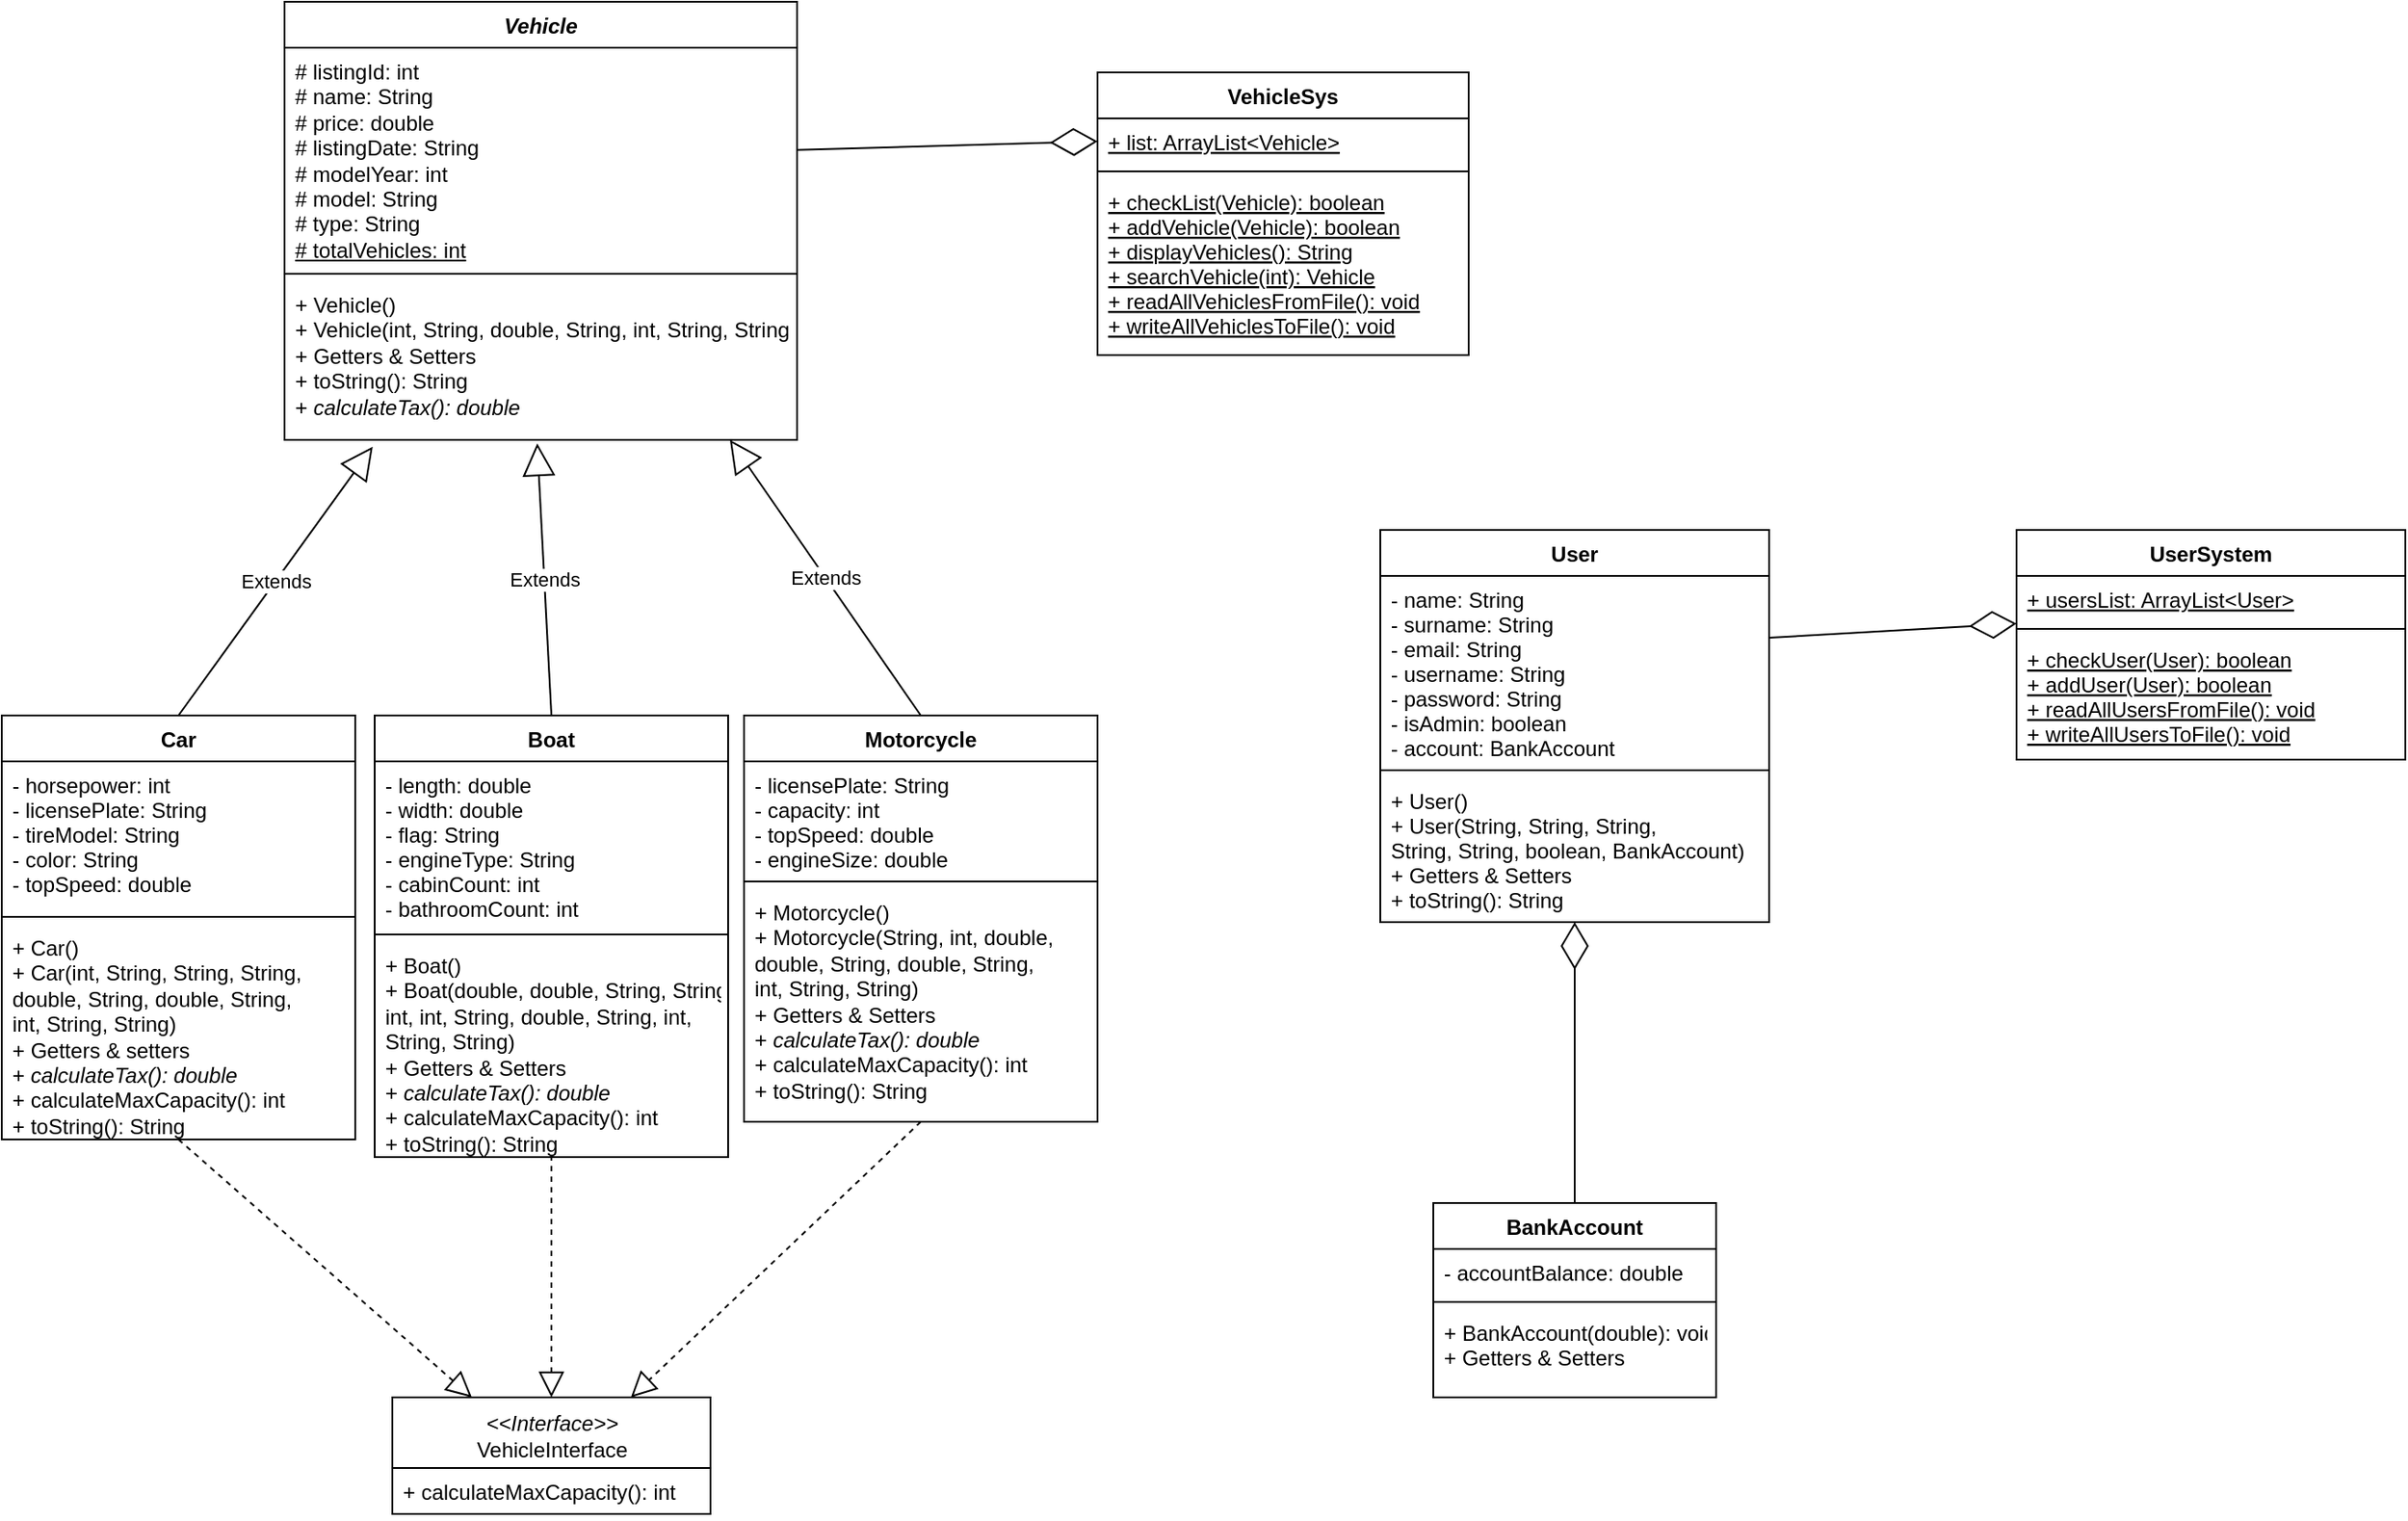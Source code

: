 <mxfile version="12.4.3" type="github" pages="1">
  <diagram id="-B1ppT6hz_5FP_6IwFYu" name="Page-1">
    <mxGraphModel dx="1550" dy="841" grid="1" gridSize="10" guides="1" tooltips="1" connect="1" arrows="1" fold="1" page="1" pageScale="1" pageWidth="1500" pageHeight="1500" math="0" shadow="0">
      <root>
        <mxCell id="0"/>
        <mxCell id="1" parent="0"/>
        <mxCell id="MA55_t0_zQ04JRDkS3So-1" value="Vehicle" style="swimlane;fontStyle=3;align=center;verticalAlign=top;childLayout=stackLayout;horizontal=1;startSize=26;horizontalStack=0;resizeParent=1;resizeParentMax=0;resizeLast=0;collapsible=1;marginBottom=0;" parent="1" vertex="1">
          <mxGeometry x="240" y="460" width="290" height="248" as="geometry"/>
        </mxCell>
        <mxCell id="MA55_t0_zQ04JRDkS3So-2" value="# listingId: int&lt;br&gt;# name: String&lt;br&gt;# price: double&lt;br&gt;# listingDate: String&lt;br&gt;# modelYear: int&lt;br&gt;# model: String&lt;br&gt;&lt;div&gt;# type: String&lt;u&gt;&lt;br&gt;&lt;/u&gt;&lt;/div&gt;&lt;div&gt;&lt;u&gt;# totalVehicles: int&lt;/u&gt;&lt;/div&gt;" style="text;strokeColor=none;fillColor=none;align=left;verticalAlign=top;spacingLeft=4;spacingRight=4;overflow=hidden;rotatable=0;points=[[0,0.5],[1,0.5]];portConstraint=eastwest;html=1;" parent="MA55_t0_zQ04JRDkS3So-1" vertex="1">
          <mxGeometry y="26" width="290" height="124" as="geometry"/>
        </mxCell>
        <mxCell id="MA55_t0_zQ04JRDkS3So-3" value="" style="line;strokeWidth=1;fillColor=none;align=left;verticalAlign=middle;spacingTop=-1;spacingLeft=3;spacingRight=3;rotatable=0;labelPosition=right;points=[];portConstraint=eastwest;" parent="MA55_t0_zQ04JRDkS3So-1" vertex="1">
          <mxGeometry y="150" width="290" height="8" as="geometry"/>
        </mxCell>
        <mxCell id="MA55_t0_zQ04JRDkS3So-4" value="+ Vehicle()&lt;br&gt;+ Vehicle(int, String, double, String, int, String, String)&lt;br&gt;&lt;div&gt;+ Getters &amp;amp; Setters&lt;/div&gt;&lt;div&gt;+ toString(): String&lt;/div&gt;&lt;div&gt;+&lt;i&gt; calculateTax(): double&lt;/i&gt;&lt;/div&gt;" style="text;strokeColor=none;fillColor=none;align=left;verticalAlign=top;spacingLeft=4;spacingRight=4;overflow=hidden;rotatable=0;points=[[0,0.5],[1,0.5]];portConstraint=eastwest;html=1;" parent="MA55_t0_zQ04JRDkS3So-1" vertex="1">
          <mxGeometry y="158" width="290" height="90" as="geometry"/>
        </mxCell>
        <mxCell id="MA55_t0_zQ04JRDkS3So-5" value="Car" style="swimlane;fontStyle=1;align=center;verticalAlign=top;childLayout=stackLayout;horizontal=1;startSize=26;horizontalStack=0;resizeParent=1;resizeParentMax=0;resizeLast=0;collapsible=1;marginBottom=0;" parent="1" vertex="1">
          <mxGeometry x="80" y="864" width="200" height="240" as="geometry"/>
        </mxCell>
        <mxCell id="MA55_t0_zQ04JRDkS3So-6" value="- horsepower: int&#xa;- licensePlate: String&#xa;- tireModel: String&#xa;- color: String&#xa;- topSpeed: double&#xa;" style="text;strokeColor=none;fillColor=none;align=left;verticalAlign=top;spacingLeft=4;spacingRight=4;overflow=hidden;rotatable=0;points=[[0,0.5],[1,0.5]];portConstraint=eastwest;" parent="MA55_t0_zQ04JRDkS3So-5" vertex="1">
          <mxGeometry y="26" width="200" height="84" as="geometry"/>
        </mxCell>
        <mxCell id="MA55_t0_zQ04JRDkS3So-7" value="" style="line;strokeWidth=1;fillColor=none;align=left;verticalAlign=middle;spacingTop=-1;spacingLeft=3;spacingRight=3;rotatable=0;labelPosition=right;points=[];portConstraint=eastwest;" parent="MA55_t0_zQ04JRDkS3So-5" vertex="1">
          <mxGeometry y="110" width="200" height="8" as="geometry"/>
        </mxCell>
        <mxCell id="MA55_t0_zQ04JRDkS3So-8" value="+ Car()&lt;br&gt;+ Car(int, String, String, String,&lt;br&gt;double, String, double, String,&lt;br&gt;int, String, String)&lt;br&gt;+ Getters &amp;amp; setters&lt;br&gt;+ &lt;i&gt;calculateTax(): double&lt;/i&gt;&lt;br&gt;+ calculateMaxCapacity(): int&lt;br&gt;+ toString(): String" style="text;strokeColor=none;fillColor=none;align=left;verticalAlign=top;spacingLeft=4;spacingRight=4;overflow=hidden;rotatable=0;points=[[0,0.5],[1,0.5]];portConstraint=eastwest;html=1;" parent="MA55_t0_zQ04JRDkS3So-5" vertex="1">
          <mxGeometry y="118" width="200" height="122" as="geometry"/>
        </mxCell>
        <mxCell id="osiSDmEnFBa9YtkusUpC-1" value="Boat" style="swimlane;fontStyle=1;align=center;verticalAlign=top;childLayout=stackLayout;horizontal=1;startSize=26;horizontalStack=0;resizeParent=1;resizeParentMax=0;resizeLast=0;collapsible=1;marginBottom=0;" parent="1" vertex="1">
          <mxGeometry x="291" y="864" width="200" height="250" as="geometry"/>
        </mxCell>
        <mxCell id="osiSDmEnFBa9YtkusUpC-2" value="- length: double&#xa;- width: double&#xa;- flag: String&#xa;- engineType: String&#xa;- cabinCount: int&#xa;- bathroomCount: int&#xa;" style="text;strokeColor=none;fillColor=none;align=left;verticalAlign=top;spacingLeft=4;spacingRight=4;overflow=hidden;rotatable=0;points=[[0,0.5],[1,0.5]];portConstraint=eastwest;" parent="osiSDmEnFBa9YtkusUpC-1" vertex="1">
          <mxGeometry y="26" width="200" height="94" as="geometry"/>
        </mxCell>
        <mxCell id="osiSDmEnFBa9YtkusUpC-3" value="" style="line;strokeWidth=1;fillColor=none;align=left;verticalAlign=middle;spacingTop=-1;spacingLeft=3;spacingRight=3;rotatable=0;labelPosition=right;points=[];portConstraint=eastwest;" parent="osiSDmEnFBa9YtkusUpC-1" vertex="1">
          <mxGeometry y="120" width="200" height="8" as="geometry"/>
        </mxCell>
        <mxCell id="osiSDmEnFBa9YtkusUpC-4" value="+ Boat()&lt;br&gt;+ Boat(double, double, String, String&lt;br&gt;int, int, String, double, String, int, &lt;br&gt;String, String)&lt;br&gt;&lt;div&gt;+ Getters &amp;amp; Setters&lt;/div&gt;&lt;div&gt;+ &lt;i&gt;calculateTax(): double&lt;/i&gt;&lt;/div&gt;+ calculateMaxCapacity(): int&lt;br&gt;+ toString(): String" style="text;strokeColor=none;fillColor=none;align=left;verticalAlign=top;spacingLeft=4;spacingRight=4;overflow=hidden;rotatable=0;points=[[0,0.5],[1,0.5]];portConstraint=eastwest;fontStyle=0;html=1;" parent="osiSDmEnFBa9YtkusUpC-1" vertex="1">
          <mxGeometry y="128" width="200" height="122" as="geometry"/>
        </mxCell>
        <mxCell id="osiSDmEnFBa9YtkusUpC-5" value="Motorcycle" style="swimlane;fontStyle=1;align=center;verticalAlign=top;childLayout=stackLayout;horizontal=1;startSize=26;horizontalStack=0;resizeParent=1;resizeParentMax=0;resizeLast=0;collapsible=1;marginBottom=0;" parent="1" vertex="1">
          <mxGeometry x="500" y="864" width="200" height="230" as="geometry">
            <mxRectangle x="440" y="634" width="100" height="26" as="alternateBounds"/>
          </mxGeometry>
        </mxCell>
        <mxCell id="osiSDmEnFBa9YtkusUpC-6" value="- licensePlate: String&#xa;- capacity: int&#xa;- topSpeed: double&#xa;- engineSize: double&#xa;" style="text;strokeColor=none;fillColor=none;align=left;verticalAlign=top;spacingLeft=4;spacingRight=4;overflow=hidden;rotatable=0;points=[[0,0.5],[1,0.5]];portConstraint=eastwest;" parent="osiSDmEnFBa9YtkusUpC-5" vertex="1">
          <mxGeometry y="26" width="200" height="64" as="geometry"/>
        </mxCell>
        <mxCell id="osiSDmEnFBa9YtkusUpC-7" value="" style="line;strokeWidth=1;fillColor=none;align=left;verticalAlign=middle;spacingTop=-1;spacingLeft=3;spacingRight=3;rotatable=0;labelPosition=right;points=[];portConstraint=eastwest;" parent="osiSDmEnFBa9YtkusUpC-5" vertex="1">
          <mxGeometry y="90" width="200" height="8" as="geometry"/>
        </mxCell>
        <mxCell id="osiSDmEnFBa9YtkusUpC-8" value="+ Motorcycle()&lt;br&gt;+ Motorcycle(String, int, double,&lt;br&gt;double, String, double, String, &lt;br&gt;int, String, String)&lt;br&gt;+ Getters &amp;amp; Setters&lt;br&gt;+ &lt;i&gt;calculateTax(): double&lt;/i&gt;&lt;br&gt;+ calculateMaxCapacity(): int&lt;br&gt;+ toString(): String" style="text;strokeColor=none;fillColor=none;align=left;verticalAlign=top;spacingLeft=4;spacingRight=4;overflow=hidden;rotatable=0;points=[[0,0.5],[1,0.5]];portConstraint=eastwest;html=1;" parent="osiSDmEnFBa9YtkusUpC-5" vertex="1">
          <mxGeometry y="98" width="200" height="132" as="geometry"/>
        </mxCell>
        <mxCell id="Wsog8xhASZG21VbPrZgl-1" value="Extends" style="endArrow=block;endSize=16;endFill=0;html=1;exitX=0.5;exitY=0;exitDx=0;exitDy=0;entryX=0.493;entryY=1.022;entryDx=0;entryDy=0;entryPerimeter=0;" parent="1" source="osiSDmEnFBa9YtkusUpC-1" target="MA55_t0_zQ04JRDkS3So-4" edge="1">
          <mxGeometry width="160" relative="1" as="geometry">
            <mxPoint x="311" y="790" as="sourcePoint"/>
            <mxPoint x="400" y="760" as="targetPoint"/>
          </mxGeometry>
        </mxCell>
        <mxCell id="Wsog8xhASZG21VbPrZgl-2" value="Extends" style="endArrow=block;endSize=16;endFill=0;html=1;exitX=0.5;exitY=0;exitDx=0;exitDy=0;entryX=0.172;entryY=1.043;entryDx=0;entryDy=0;entryPerimeter=0;" parent="1" source="MA55_t0_zQ04JRDkS3So-5" target="MA55_t0_zQ04JRDkS3So-4" edge="1">
          <mxGeometry width="160" relative="1" as="geometry">
            <mxPoint x="211" y="780" as="sourcePoint"/>
            <mxPoint x="290" y="750" as="targetPoint"/>
          </mxGeometry>
        </mxCell>
        <mxCell id="Wsog8xhASZG21VbPrZgl-3" value="Extends" style="endArrow=block;endSize=16;endFill=0;html=1;exitX=0.5;exitY=0;exitDx=0;exitDy=0;entryX=0.869;entryY=1;entryDx=0;entryDy=0;entryPerimeter=0;" parent="1" source="osiSDmEnFBa9YtkusUpC-5" target="MA55_t0_zQ04JRDkS3So-4" edge="1">
          <mxGeometry width="160" relative="1" as="geometry">
            <mxPoint x="502" y="864" as="sourcePoint"/>
            <mxPoint x="490" y="760" as="targetPoint"/>
          </mxGeometry>
        </mxCell>
        <mxCell id="u7Z1UTMWD-o3jPnELLZr-2" value="&lt;p style=&quot;margin: 0px ; margin-top: 4px ; text-align: center&quot;&gt;&lt;i&gt;&amp;lt;&amp;lt;Interface&amp;gt;&amp;gt;&lt;/i&gt;&lt;br&gt;VehicleInterface&lt;br&gt;&lt;/p&gt;" style="swimlane;fontStyle=0;childLayout=stackLayout;horizontal=1;startSize=40;fillColor=none;horizontalStack=0;resizeParent=1;resizeParentMax=0;resizeLast=0;collapsible=1;marginBottom=0;html=1;" parent="1" vertex="1">
          <mxGeometry x="301" y="1250" width="180" height="66" as="geometry"/>
        </mxCell>
        <mxCell id="u7Z1UTMWD-o3jPnELLZr-3" value="+ calculateMaxCapacity(): int" style="text;strokeColor=none;fillColor=none;align=left;verticalAlign=top;spacingLeft=4;spacingRight=4;overflow=hidden;rotatable=0;points=[[0,0.5],[1,0.5]];portConstraint=eastwest;" parent="u7Z1UTMWD-o3jPnELLZr-2" vertex="1">
          <mxGeometry y="40" width="180" height="26" as="geometry"/>
        </mxCell>
        <mxCell id="u7Z1UTMWD-o3jPnELLZr-6" value="" style="endArrow=block;dashed=1;endFill=0;endSize=12;html=1;exitX=0.5;exitY=1;exitDx=0;exitDy=0;exitPerimeter=0;entryX=0.25;entryY=0;entryDx=0;entryDy=0;" parent="1" source="MA55_t0_zQ04JRDkS3So-8" target="u7Z1UTMWD-o3jPnELLZr-2" edge="1">
          <mxGeometry width="160" relative="1" as="geometry">
            <mxPoint x="180" y="1200" as="sourcePoint"/>
            <mxPoint x="340" y="1200" as="targetPoint"/>
          </mxGeometry>
        </mxCell>
        <mxCell id="u7Z1UTMWD-o3jPnELLZr-7" value="" style="endArrow=block;dashed=1;endFill=0;endSize=12;html=1;exitX=0.5;exitY=0.992;exitDx=0;exitDy=0;exitPerimeter=0;entryX=0.5;entryY=0;entryDx=0;entryDy=0;" parent="1" source="osiSDmEnFBa9YtkusUpC-4" target="u7Z1UTMWD-o3jPnELLZr-2" edge="1">
          <mxGeometry width="160" relative="1" as="geometry">
            <mxPoint x="375.5" y="1114" as="sourcePoint"/>
            <mxPoint x="586.5" y="1250" as="targetPoint"/>
          </mxGeometry>
        </mxCell>
        <mxCell id="u7Z1UTMWD-o3jPnELLZr-8" value="" style="endArrow=block;dashed=1;endFill=0;endSize=12;html=1;exitX=0.5;exitY=1;exitDx=0;exitDy=0;exitPerimeter=0;entryX=0.75;entryY=0;entryDx=0;entryDy=0;" parent="1" source="osiSDmEnFBa9YtkusUpC-8" target="u7Z1UTMWD-o3jPnELLZr-2" edge="1">
          <mxGeometry width="160" relative="1" as="geometry">
            <mxPoint x="594.5" y="1094" as="sourcePoint"/>
            <mxPoint x="805.5" y="1230" as="targetPoint"/>
          </mxGeometry>
        </mxCell>
        <mxCell id="kv0yy4VYP6Upgk7bpCAp-1" value="User&#xa;" style="swimlane;fontStyle=1;align=center;verticalAlign=top;childLayout=stackLayout;horizontal=1;startSize=26;horizontalStack=0;resizeParent=1;resizeParentMax=0;resizeLast=0;collapsible=1;marginBottom=0;" parent="1" vertex="1">
          <mxGeometry x="860" y="759" width="220" height="222" as="geometry"/>
        </mxCell>
        <mxCell id="kv0yy4VYP6Upgk7bpCAp-2" value="- name: String&#xa;- surname: String&#xa;- email: String&#xa;- username: String&#xa;- password: String&#xa;- isAdmin: boolean&#xa;- account: BankAccount" style="text;strokeColor=none;fillColor=none;align=left;verticalAlign=top;spacingLeft=4;spacingRight=4;overflow=hidden;rotatable=0;points=[[0,0.5],[1,0.5]];portConstraint=eastwest;" parent="kv0yy4VYP6Upgk7bpCAp-1" vertex="1">
          <mxGeometry y="26" width="220" height="106" as="geometry"/>
        </mxCell>
        <mxCell id="kv0yy4VYP6Upgk7bpCAp-3" value="" style="line;strokeWidth=1;fillColor=none;align=left;verticalAlign=middle;spacingTop=-1;spacingLeft=3;spacingRight=3;rotatable=0;labelPosition=right;points=[];portConstraint=eastwest;" parent="kv0yy4VYP6Upgk7bpCAp-1" vertex="1">
          <mxGeometry y="132" width="220" height="8" as="geometry"/>
        </mxCell>
        <mxCell id="kv0yy4VYP6Upgk7bpCAp-4" value="+ User()&#xa;+ User(String, String, String,&#xa;String, String, boolean, BankAccount)&#xa;+ Getters &amp; Setters&#xa;+ toString(): String" style="text;strokeColor=none;fillColor=none;align=left;verticalAlign=top;spacingLeft=4;spacingRight=4;overflow=hidden;rotatable=0;points=[[0,0.5],[1,0.5]];portConstraint=eastwest;" parent="kv0yy4VYP6Upgk7bpCAp-1" vertex="1">
          <mxGeometry y="140" width="220" height="82" as="geometry"/>
        </mxCell>
        <mxCell id="kv0yy4VYP6Upgk7bpCAp-5" value="VehicleSys" style="swimlane;fontStyle=1;align=center;verticalAlign=top;childLayout=stackLayout;horizontal=1;startSize=26;horizontalStack=0;resizeParent=1;resizeParentMax=0;resizeLast=0;collapsible=1;marginBottom=0;" parent="1" vertex="1">
          <mxGeometry x="700" y="500" width="210" height="160" as="geometry"/>
        </mxCell>
        <mxCell id="kv0yy4VYP6Upgk7bpCAp-6" value="+ list: ArrayList&lt;Vehicle&gt;" style="text;strokeColor=none;fillColor=none;align=left;verticalAlign=top;spacingLeft=4;spacingRight=4;overflow=hidden;rotatable=0;points=[[0,0.5],[1,0.5]];portConstraint=eastwest;fontStyle=4" parent="kv0yy4VYP6Upgk7bpCAp-5" vertex="1">
          <mxGeometry y="26" width="210" height="26" as="geometry"/>
        </mxCell>
        <mxCell id="kv0yy4VYP6Upgk7bpCAp-7" value="" style="line;strokeWidth=1;fillColor=none;align=left;verticalAlign=middle;spacingTop=-1;spacingLeft=3;spacingRight=3;rotatable=0;labelPosition=right;points=[];portConstraint=eastwest;" parent="kv0yy4VYP6Upgk7bpCAp-5" vertex="1">
          <mxGeometry y="52" width="210" height="8" as="geometry"/>
        </mxCell>
        <mxCell id="kv0yy4VYP6Upgk7bpCAp-8" value="+ checkList(Vehicle): boolean&#xa;+ addVehicle(Vehicle): boolean&#xa;+ displayVehicles(): String&#xa;+ searchVehicle(int): Vehicle&#xa;+ readAllVehiclesFromFile(): void&#xa;+ writeAllVehiclesToFile(): void &#xa;" style="text;strokeColor=none;fillColor=none;align=left;verticalAlign=top;spacingLeft=4;spacingRight=4;overflow=hidden;rotatable=0;points=[[0,0.5],[1,0.5]];portConstraint=eastwest;fontStyle=4" parent="kv0yy4VYP6Upgk7bpCAp-5" vertex="1">
          <mxGeometry y="60" width="210" height="100" as="geometry"/>
        </mxCell>
        <mxCell id="kv0yy4VYP6Upgk7bpCAp-10" value="" style="endArrow=diamondThin;endFill=0;endSize=24;html=1;entryX=0;entryY=0.5;entryDx=0;entryDy=0;" parent="1" source="MA55_t0_zQ04JRDkS3So-2" target="kv0yy4VYP6Upgk7bpCAp-6" edge="1">
          <mxGeometry width="160" relative="1" as="geometry">
            <mxPoint x="610" y="470" as="sourcePoint"/>
            <mxPoint x="770" y="470" as="targetPoint"/>
          </mxGeometry>
        </mxCell>
        <mxCell id="kv0yy4VYP6Upgk7bpCAp-12" value="UserSystem" style="swimlane;fontStyle=1;align=center;verticalAlign=top;childLayout=stackLayout;horizontal=1;startSize=26;horizontalStack=0;resizeParent=1;resizeParentMax=0;resizeLast=0;collapsible=1;marginBottom=0;" parent="1" vertex="1">
          <mxGeometry x="1220" y="759" width="220" height="130" as="geometry"/>
        </mxCell>
        <mxCell id="kv0yy4VYP6Upgk7bpCAp-13" value="+ usersList: ArrayList&lt;User&gt;" style="text;strokeColor=none;fillColor=none;align=left;verticalAlign=top;spacingLeft=4;spacingRight=4;overflow=hidden;rotatable=0;points=[[0,0.5],[1,0.5]];portConstraint=eastwest;fontStyle=4" parent="kv0yy4VYP6Upgk7bpCAp-12" vertex="1">
          <mxGeometry y="26" width="220" height="26" as="geometry"/>
        </mxCell>
        <mxCell id="kv0yy4VYP6Upgk7bpCAp-14" value="" style="line;strokeWidth=1;fillColor=none;align=left;verticalAlign=middle;spacingTop=-1;spacingLeft=3;spacingRight=3;rotatable=0;labelPosition=right;points=[];portConstraint=eastwest;" parent="kv0yy4VYP6Upgk7bpCAp-12" vertex="1">
          <mxGeometry y="52" width="220" height="8" as="geometry"/>
        </mxCell>
        <mxCell id="kv0yy4VYP6Upgk7bpCAp-15" value="+ checkUser(User): boolean&#xa;+ addUser(User): boolean&#xa;+ readAllUsersFromFile(): void&#xa;+ writeAllUsersToFile(): void" style="text;strokeColor=none;fillColor=none;align=left;verticalAlign=top;spacingLeft=4;spacingRight=4;overflow=hidden;rotatable=0;points=[[0,0.5],[1,0.5]];portConstraint=eastwest;fontStyle=4" parent="kv0yy4VYP6Upgk7bpCAp-12" vertex="1">
          <mxGeometry y="60" width="220" height="70" as="geometry"/>
        </mxCell>
        <mxCell id="kv0yy4VYP6Upgk7bpCAp-17" value="" style="endArrow=diamondThin;endFill=0;endSize=24;html=1;entryX=0;entryY=1.038;entryDx=0;entryDy=0;entryPerimeter=0;" parent="1" target="kv0yy4VYP6Upgk7bpCAp-13" edge="1">
          <mxGeometry width="160" relative="1" as="geometry">
            <mxPoint x="1080" y="820" as="sourcePoint"/>
            <mxPoint x="1240" y="820" as="targetPoint"/>
          </mxGeometry>
        </mxCell>
        <mxCell id="JJAtyltPd898wIfHU_ts-2" value="BankAccount" style="swimlane;fontStyle=1;align=center;verticalAlign=top;childLayout=stackLayout;horizontal=1;startSize=26;horizontalStack=0;resizeParent=1;resizeParentMax=0;resizeLast=0;collapsible=1;marginBottom=0;" parent="1" vertex="1">
          <mxGeometry x="890" y="1140" width="160" height="110" as="geometry"/>
        </mxCell>
        <mxCell id="JJAtyltPd898wIfHU_ts-3" value="- accountBalance: double" style="text;strokeColor=none;fillColor=none;align=left;verticalAlign=top;spacingLeft=4;spacingRight=4;overflow=hidden;rotatable=0;points=[[0,0.5],[1,0.5]];portConstraint=eastwest;" parent="JJAtyltPd898wIfHU_ts-2" vertex="1">
          <mxGeometry y="26" width="160" height="26" as="geometry"/>
        </mxCell>
        <mxCell id="JJAtyltPd898wIfHU_ts-4" value="" style="line;strokeWidth=1;fillColor=none;align=left;verticalAlign=middle;spacingTop=-1;spacingLeft=3;spacingRight=3;rotatable=0;labelPosition=right;points=[];portConstraint=eastwest;" parent="JJAtyltPd898wIfHU_ts-2" vertex="1">
          <mxGeometry y="52" width="160" height="8" as="geometry"/>
        </mxCell>
        <mxCell id="JJAtyltPd898wIfHU_ts-5" value="+ BankAccount(double): void&#xa;+ Getters &amp; Setters&#xa;" style="text;strokeColor=none;fillColor=none;align=left;verticalAlign=top;spacingLeft=4;spacingRight=4;overflow=hidden;rotatable=0;points=[[0,0.5],[1,0.5]];portConstraint=eastwest;" parent="JJAtyltPd898wIfHU_ts-2" vertex="1">
          <mxGeometry y="60" width="160" height="50" as="geometry"/>
        </mxCell>
        <mxCell id="JJAtyltPd898wIfHU_ts-6" value="" style="endArrow=diamondThin;endFill=0;endSize=24;html=1;exitX=0.5;exitY=0;exitDx=0;exitDy=0;" parent="1" source="JJAtyltPd898wIfHU_ts-2" target="kv0yy4VYP6Upgk7bpCAp-4" edge="1">
          <mxGeometry width="160" relative="1" as="geometry">
            <mxPoint x="60" y="540" as="sourcePoint"/>
            <mxPoint x="220" y="540" as="targetPoint"/>
          </mxGeometry>
        </mxCell>
      </root>
    </mxGraphModel>
  </diagram>
</mxfile>

